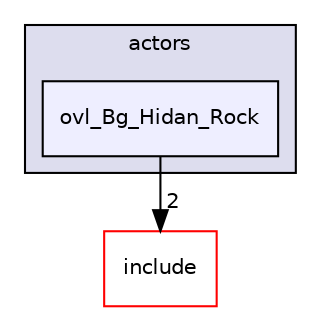 digraph "src/overlays/actors/ovl_Bg_Hidan_Rock" {
  compound=true
  node [ fontsize="10", fontname="Helvetica"];
  edge [ labelfontsize="10", labelfontname="Helvetica"];
  subgraph clusterdir_e93473484be31ce7bcb356bd643a22f8 {
    graph [ bgcolor="#ddddee", pencolor="black", label="actors" fontname="Helvetica", fontsize="10", URL="dir_e93473484be31ce7bcb356bd643a22f8.html"]
  dir_0bda9e715a6da3113c784fd2a7bb9e84 [shape=box, label="ovl_Bg_Hidan_Rock", style="filled", fillcolor="#eeeeff", pencolor="black", URL="dir_0bda9e715a6da3113c784fd2a7bb9e84.html"];
  }
  dir_d44c64559bbebec7f509842c48db8b23 [shape=box label="include" fillcolor="white" style="filled" color="red" URL="dir_d44c64559bbebec7f509842c48db8b23.html"];
  dir_0bda9e715a6da3113c784fd2a7bb9e84->dir_d44c64559bbebec7f509842c48db8b23 [headlabel="2", labeldistance=1.5 headhref="dir_000055_000000.html"];
}
